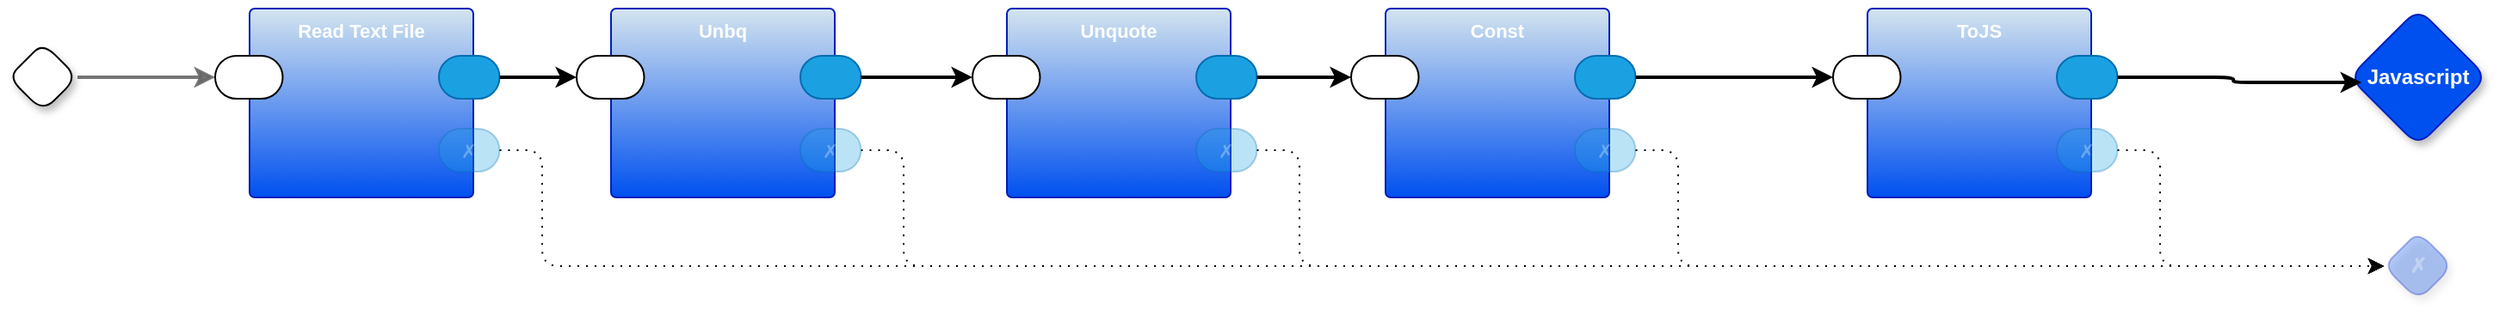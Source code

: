 <mxfile version="27.0.9" pages="5">
  <diagram name="main" id="m0zTKrYATkNEm8Ja8VeW">
    <mxGraphModel dx="1092" dy="599" grid="1" gridSize="10" guides="1" tooltips="1" connect="1" arrows="1" fold="1" page="1" pageScale="1" pageWidth="850" pageHeight="1100" math="0" shadow="0">
      <root>
        <mxCell id="0" />
        <mxCell id="1" parent="0" />
        <mxCell id="GZ_4_-aFKaLcyj-fTqnw-7" style="edgeStyle=orthogonalEdgeStyle;shape=connector;rounded=1;jumpStyle=arc;orthogonalLoop=1;jettySize=auto;html=1;exitX=1;exitY=0.5;exitDx=0;exitDy=0;exitPerimeter=0;entryX=0;entryY=0.5;entryDx=0;entryDy=0;entryPerimeter=0;labelBackgroundColor=default;strokeColor=#666666;strokeWidth=2;fontFamily=Helvetica;fontSize=11;fontColor=default;endArrow=classic;fillColor=#f5f5f5;opacity=90;" parent="1" source="GZ_4_-aFKaLcyj-fTqnw-12" target="aZxXlgppM9aiWmMxKNXG-2" edge="1">
          <mxGeometry relative="1" as="geometry" />
        </mxCell>
        <mxCell id="GZ_4_-aFKaLcyj-fTqnw-12" value="" style="rhombus;whiteSpace=wrap;html=1;rounded=1;fontStyle=1;glass=0;sketch=0;fontSize=12;points=[[0,0.5,0,0,0],[0.5,0,0,0,0],[0.5,1,0,0,0],[1,0.5,0,0,0]];shadow=1;fontFamily=Helvetica;fontColor=default;" parent="1" vertex="1">
          <mxGeometry x="40" y="100" width="40" height="40" as="geometry" />
        </mxCell>
        <mxCell id="GZ_4_-aFKaLcyj-fTqnw-25" value="✗" style="rhombus;whiteSpace=wrap;html=1;rounded=1;fillColor=#0050ef;fontColor=#ffffff;strokeColor=#001DBC;fontStyle=1;glass=0;sketch=0;fontSize=12;points=[[0,0.5,0,0,0],[0.5,0,0,0,0],[0.5,1,0,0,0],[1,0.5,0,0,0]];shadow=1;fontFamily=Helvetica;opacity=30;textOpacity=30;" parent="1" vertex="1">
          <mxGeometry x="1420" y="210" width="40" height="40" as="geometry" />
        </mxCell>
        <mxCell id="aZxXlgppM9aiWmMxKNXG-1" value="Read Text File" style="rounded=1;whiteSpace=wrap;html=1;sketch=0;container=1;recursiveResize=0;verticalAlign=top;arcSize=6;fontStyle=1;autosize=0;points=[];absoluteArcSize=1;shadow=0;strokeColor=#001DBC;fillColor=#D4E4EF;fontColor=#ffffff;fontFamily=Helvetica;fontSize=11;gradientColor=#0050EF;" parent="1" vertex="1">
          <mxGeometry x="180" y="80" width="130" height="110" as="geometry">
            <mxRectangle x="-98" y="-1230" width="99" height="26" as="alternateBounds" />
          </mxGeometry>
        </mxCell>
        <mxCell id="aZxXlgppM9aiWmMxKNXG-2" value="" style="rounded=1;whiteSpace=wrap;html=1;sketch=0;points=[[0,0.5,0,0,0],[1,0.5,0,0,0]];arcSize=50;fontFamily=Helvetica;fontSize=11;fontColor=default;" parent="aZxXlgppM9aiWmMxKNXG-1" vertex="1">
          <mxGeometry x="-20" y="27.5" width="39.25" height="25" as="geometry" />
        </mxCell>
        <mxCell id="aZxXlgppM9aiWmMxKNXG-4" value="✗" style="rounded=1;whiteSpace=wrap;html=1;sketch=0;points=[[0,0.5,0,0,0],[1,0.5,0,0,0]];fillColor=#1ba1e2;fontColor=#ffffff;strokeColor=#006EAF;arcSize=50;fontFamily=Helvetica;fontSize=11;textOpacity=30;opacity=30;" parent="aZxXlgppM9aiWmMxKNXG-1" vertex="1">
          <mxGeometry x="110" y="70" width="35.25" height="25" as="geometry" />
        </mxCell>
        <mxCell id="aZxXlgppM9aiWmMxKNXG-3" value="" style="rounded=1;whiteSpace=wrap;html=1;sketch=0;points=[[0,0.5,0,0,0],[1,0.5,0,0,0]];fillColor=#1ba1e2;fontColor=#ffffff;strokeColor=#006EAF;arcSize=50;fontFamily=Helvetica;fontSize=11;" parent="aZxXlgppM9aiWmMxKNXG-1" vertex="1">
          <mxGeometry x="110" y="27.5" width="35.25" height="25" as="geometry" />
        </mxCell>
        <mxCell id="caMlEeAOtgMtuNYItqB--1" style="edgeStyle=orthogonalEdgeStyle;rounded=1;orthogonalLoop=1;jettySize=auto;html=1;exitX=1;exitY=0.5;exitDx=0;exitDy=0;exitPerimeter=0;entryX=0;entryY=0.5;entryDx=0;entryDy=0;entryPerimeter=0;dashed=1;dashPattern=1 4;" parent="1" source="aZxXlgppM9aiWmMxKNXG-4" target="GZ_4_-aFKaLcyj-fTqnw-25" edge="1">
          <mxGeometry relative="1" as="geometry">
            <Array as="points">
              <mxPoint x="350" y="163" />
              <mxPoint x="350" y="230" />
            </Array>
          </mxGeometry>
        </mxCell>
        <mxCell id="caMlEeAOtgMtuNYItqB--7" style="edgeStyle=orthogonalEdgeStyle;rounded=1;orthogonalLoop=1;jettySize=auto;html=1;entryX=0;entryY=0.5;entryDx=0;entryDy=0;entryPerimeter=0;exitX=1;exitY=0.5;exitDx=0;exitDy=0;exitPerimeter=0;dashed=1;dashPattern=1 4;" parent="1" source="ZBTH2sTNNBvJXLbR3IgM-12" target="GZ_4_-aFKaLcyj-fTqnw-25" edge="1">
          <mxGeometry relative="1" as="geometry">
            <Array as="points">
              <mxPoint x="560" y="163" />
              <mxPoint x="560" y="230" />
            </Array>
            <mxPoint x="630" y="150" as="sourcePoint" />
          </mxGeometry>
        </mxCell>
        <mxCell id="2y3P-0cfO2r3NAotVrSD-1" value="Javascript" style="rhombus;whiteSpace=wrap;html=1;rounded=1;fillColor=#0050ef;fontColor=#ffffff;strokeColor=#001DBC;fontStyle=1;glass=0;sketch=0;fontSize=12;points=[[0,0.5,0,0,0],[0.5,0,0,0,0],[0.5,1,0,0,0],[1,0.5,0,0,0]];shadow=1;fontFamily=Helvetica;" parent="1" vertex="1">
          <mxGeometry x="1400" y="80" width="80" height="80" as="geometry" />
        </mxCell>
        <mxCell id="ZBTH2sTNNBvJXLbR3IgM-10" value="Unbq" style="rounded=1;whiteSpace=wrap;html=1;sketch=0;container=1;recursiveResize=0;verticalAlign=top;arcSize=6;fontStyle=1;autosize=0;points=[];absoluteArcSize=1;shadow=0;strokeColor=#001DBC;fillColor=#D4E4EF;fontColor=#ffffff;fontFamily=Helvetica;fontSize=11;gradientColor=#0050EF;" parent="1" vertex="1">
          <mxGeometry x="390" y="80" width="130" height="110" as="geometry">
            <mxRectangle x="-98" y="-1230" width="99" height="26" as="alternateBounds" />
          </mxGeometry>
        </mxCell>
        <mxCell id="ZBTH2sTNNBvJXLbR3IgM-11" value="" style="rounded=1;whiteSpace=wrap;html=1;sketch=0;points=[[0,0.5,0,0,0],[1,0.5,0,0,0]];arcSize=50;fontFamily=Helvetica;fontSize=11;fontColor=default;" parent="ZBTH2sTNNBvJXLbR3IgM-10" vertex="1">
          <mxGeometry x="-20" y="27.5" width="39.25" height="25" as="geometry" />
        </mxCell>
        <mxCell id="ZBTH2sTNNBvJXLbR3IgM-12" value="✗" style="rounded=1;whiteSpace=wrap;html=1;sketch=0;points=[[0,0.5,0,0,0],[1,0.5,0,0,0]];fillColor=#1ba1e2;fontColor=#ffffff;strokeColor=#006EAF;arcSize=50;fontFamily=Helvetica;fontSize=11;textOpacity=30;opacity=30;" parent="ZBTH2sTNNBvJXLbR3IgM-10" vertex="1">
          <mxGeometry x="110" y="70" width="35.25" height="25" as="geometry" />
        </mxCell>
        <mxCell id="ZBTH2sTNNBvJXLbR3IgM-13" value="" style="rounded=1;whiteSpace=wrap;html=1;sketch=0;points=[[0,0.5,0,0,0],[1,0.5,0,0,0]];fillColor=#1ba1e2;fontColor=#ffffff;strokeColor=#006EAF;arcSize=50;fontFamily=Helvetica;fontSize=11;" parent="ZBTH2sTNNBvJXLbR3IgM-10" vertex="1">
          <mxGeometry x="110" y="27.5" width="35.25" height="25" as="geometry" />
        </mxCell>
        <mxCell id="ZBTH2sTNNBvJXLbR3IgM-14" style="edgeStyle=orthogonalEdgeStyle;shape=connector;curved=0;rounded=1;orthogonalLoop=1;jettySize=auto;html=1;exitX=1;exitY=0.5;exitDx=0;exitDy=0;exitPerimeter=0;strokeColor=default;strokeWidth=2;align=center;verticalAlign=middle;fontFamily=Helvetica;fontSize=11;fontColor=default;labelBackgroundColor=default;endArrow=classic;" parent="1" source="aZxXlgppM9aiWmMxKNXG-3" target="ZBTH2sTNNBvJXLbR3IgM-11" edge="1">
          <mxGeometry relative="1" as="geometry" />
        </mxCell>
        <mxCell id="Zzd0-D1L44ywAKzb4j5W-1" style="edgeStyle=orthogonalEdgeStyle;rounded=1;orthogonalLoop=1;jettySize=auto;html=1;exitX=1;exitY=0.5;exitDx=0;exitDy=0;exitPerimeter=0;strokeWidth=2;curved=0;entryX=0;entryY=0.5;entryDx=0;entryDy=0;entryPerimeter=0;" parent="1" source="ZBTH2sTNNBvJXLbR3IgM-13" target="UEHOUqUdFchFSQZ0xpaS-2" edge="1">
          <mxGeometry relative="1" as="geometry">
            <mxPoint x="560" y="40" as="targetPoint" />
          </mxGeometry>
        </mxCell>
        <mxCell id="UEHOUqUdFchFSQZ0xpaS-1" value="Unquote" style="rounded=1;whiteSpace=wrap;html=1;sketch=0;container=1;recursiveResize=0;verticalAlign=top;arcSize=6;fontStyle=1;autosize=0;points=[];absoluteArcSize=1;shadow=0;strokeColor=#001DBC;fillColor=#D4E4EF;fontColor=#ffffff;fontFamily=Helvetica;fontSize=11;gradientColor=#0050EF;" parent="1" vertex="1">
          <mxGeometry x="620" y="80" width="130" height="110" as="geometry">
            <mxRectangle x="-98" y="-1230" width="99" height="26" as="alternateBounds" />
          </mxGeometry>
        </mxCell>
        <mxCell id="UEHOUqUdFchFSQZ0xpaS-2" value="" style="rounded=1;whiteSpace=wrap;html=1;sketch=0;points=[[0,0.5,0,0,0],[1,0.5,0,0,0]];arcSize=50;fontFamily=Helvetica;fontSize=11;fontColor=default;" parent="UEHOUqUdFchFSQZ0xpaS-1" vertex="1">
          <mxGeometry x="-20" y="27.5" width="39.25" height="25" as="geometry" />
        </mxCell>
        <mxCell id="UEHOUqUdFchFSQZ0xpaS-3" value="✗" style="rounded=1;whiteSpace=wrap;html=1;sketch=0;points=[[0,0.5,0,0,0],[1,0.5,0,0,0]];fillColor=#1ba1e2;fontColor=#ffffff;strokeColor=#006EAF;arcSize=50;fontFamily=Helvetica;fontSize=11;textOpacity=30;opacity=30;" parent="UEHOUqUdFchFSQZ0xpaS-1" vertex="1">
          <mxGeometry x="110" y="70" width="35.25" height="25" as="geometry" />
        </mxCell>
        <mxCell id="UEHOUqUdFchFSQZ0xpaS-4" value="" style="rounded=1;whiteSpace=wrap;html=1;sketch=0;points=[[0,0.5,0,0,0],[1,0.5,0,0,0]];fillColor=#1ba1e2;fontColor=#ffffff;strokeColor=#006EAF;arcSize=50;fontFamily=Helvetica;fontSize=11;" parent="UEHOUqUdFchFSQZ0xpaS-1" vertex="1">
          <mxGeometry x="110" y="27.5" width="35.25" height="25" as="geometry" />
        </mxCell>
        <mxCell id="UEHOUqUdFchFSQZ0xpaS-5" style="edgeStyle=orthogonalEdgeStyle;rounded=1;orthogonalLoop=1;jettySize=auto;html=1;exitX=1;exitY=0.5;exitDx=0;exitDy=0;exitPerimeter=0;entryX=0;entryY=0.5;entryDx=0;entryDy=0;entryPerimeter=0;curved=0;dashed=1;dashPattern=1 4;" parent="1" source="UEHOUqUdFchFSQZ0xpaS-3" target="GZ_4_-aFKaLcyj-fTqnw-25" edge="1">
          <mxGeometry relative="1" as="geometry">
            <Array as="points">
              <mxPoint x="790" y="163" />
              <mxPoint x="790" y="230" />
            </Array>
          </mxGeometry>
        </mxCell>
        <mxCell id="UEHOUqUdFchFSQZ0xpaS-6" style="edgeStyle=orthogonalEdgeStyle;rounded=1;orthogonalLoop=1;jettySize=auto;html=1;exitX=1;exitY=0.5;exitDx=0;exitDy=0;exitPerimeter=0;strokeWidth=2;curved=0;entryX=0;entryY=0.5;entryDx=0;entryDy=0;entryPerimeter=0;" parent="1" source="UEHOUqUdFchFSQZ0xpaS-4" target="KCA1H9Op66_NQzs1p8iY-2" edge="1">
          <mxGeometry relative="1" as="geometry">
            <mxPoint x="810" y="40" as="targetPoint" />
          </mxGeometry>
        </mxCell>
        <mxCell id="KCA1H9Op66_NQzs1p8iY-1" value="Const" style="rounded=1;whiteSpace=wrap;html=1;sketch=0;container=1;recursiveResize=0;verticalAlign=top;arcSize=6;fontStyle=1;autosize=0;points=[];absoluteArcSize=1;shadow=0;strokeColor=#001DBC;fillColor=#D4E4EF;fontColor=#ffffff;fontFamily=Helvetica;fontSize=11;gradientColor=#0050EF;" parent="1" vertex="1">
          <mxGeometry x="840" y="80" width="130" height="110" as="geometry">
            <mxRectangle x="-98" y="-1230" width="99" height="26" as="alternateBounds" />
          </mxGeometry>
        </mxCell>
        <mxCell id="KCA1H9Op66_NQzs1p8iY-2" value="" style="rounded=1;whiteSpace=wrap;html=1;sketch=0;points=[[0,0.5,0,0,0],[1,0.5,0,0,0]];arcSize=50;fontFamily=Helvetica;fontSize=11;fontColor=default;" parent="KCA1H9Op66_NQzs1p8iY-1" vertex="1">
          <mxGeometry x="-20" y="27.5" width="39.25" height="25" as="geometry" />
        </mxCell>
        <mxCell id="KCA1H9Op66_NQzs1p8iY-3" value="✗" style="rounded=1;whiteSpace=wrap;html=1;sketch=0;points=[[0,0.5,0,0,0],[1,0.5,0,0,0]];fillColor=#1ba1e2;fontColor=#ffffff;strokeColor=#006EAF;arcSize=50;fontFamily=Helvetica;fontSize=11;textOpacity=30;opacity=30;" parent="KCA1H9Op66_NQzs1p8iY-1" vertex="1">
          <mxGeometry x="110" y="70" width="35.25" height="25" as="geometry" />
        </mxCell>
        <mxCell id="KCA1H9Op66_NQzs1p8iY-4" value="" style="rounded=1;whiteSpace=wrap;html=1;sketch=0;points=[[0,0.5,0,0,0],[1,0.5,0,0,0]];fillColor=#1ba1e2;fontColor=#ffffff;strokeColor=#006EAF;arcSize=50;fontFamily=Helvetica;fontSize=11;" parent="KCA1H9Op66_NQzs1p8iY-1" vertex="1">
          <mxGeometry x="110" y="27.5" width="35.25" height="25" as="geometry" />
        </mxCell>
        <mxCell id="KCA1H9Op66_NQzs1p8iY-6" style="edgeStyle=orthogonalEdgeStyle;rounded=1;orthogonalLoop=1;jettySize=auto;html=1;exitX=1;exitY=0.5;exitDx=0;exitDy=0;exitPerimeter=0;entryX=0;entryY=0.5;entryDx=0;entryDy=0;entryPerimeter=0;curved=0;dashed=1;dashPattern=1 4;" parent="1" source="KCA1H9Op66_NQzs1p8iY-3" target="GZ_4_-aFKaLcyj-fTqnw-25" edge="1">
          <mxGeometry relative="1" as="geometry">
            <Array as="points">
              <mxPoint x="1010" y="163" />
              <mxPoint x="1010" y="230" />
            </Array>
          </mxGeometry>
        </mxCell>
        <mxCell id="UUgj6o0uBVLwdBNShiGn-1" value="ToJS" style="rounded=1;whiteSpace=wrap;html=1;sketch=0;container=1;recursiveResize=0;verticalAlign=top;arcSize=6;fontStyle=1;autosize=0;points=[];absoluteArcSize=1;shadow=0;strokeColor=#001DBC;fillColor=#D4E4EF;fontColor=#ffffff;fontFamily=Helvetica;fontSize=11;gradientColor=#0050EF;" vertex="1" parent="1">
          <mxGeometry x="1120" y="80" width="130" height="110" as="geometry">
            <mxRectangle x="-98" y="-1230" width="99" height="26" as="alternateBounds" />
          </mxGeometry>
        </mxCell>
        <mxCell id="UUgj6o0uBVLwdBNShiGn-2" value="" style="rounded=1;whiteSpace=wrap;html=1;sketch=0;points=[[0,0.5,0,0,0],[1,0.5,0,0,0]];arcSize=50;fontFamily=Helvetica;fontSize=11;fontColor=default;" vertex="1" parent="UUgj6o0uBVLwdBNShiGn-1">
          <mxGeometry x="-20" y="27.5" width="39.25" height="25" as="geometry" />
        </mxCell>
        <mxCell id="UUgj6o0uBVLwdBNShiGn-3" value="✗" style="rounded=1;whiteSpace=wrap;html=1;sketch=0;points=[[0,0.5,0,0,0],[1,0.5,0,0,0]];fillColor=#1ba1e2;fontColor=#ffffff;strokeColor=#006EAF;arcSize=50;fontFamily=Helvetica;fontSize=11;textOpacity=30;opacity=30;" vertex="1" parent="UUgj6o0uBVLwdBNShiGn-1">
          <mxGeometry x="110" y="70" width="35.25" height="25" as="geometry" />
        </mxCell>
        <mxCell id="UUgj6o0uBVLwdBNShiGn-4" value="" style="rounded=1;whiteSpace=wrap;html=1;sketch=0;points=[[0,0.5,0,0,0],[1,0.5,0,0,0]];fillColor=#1ba1e2;fontColor=#ffffff;strokeColor=#006EAF;arcSize=50;fontFamily=Helvetica;fontSize=11;" vertex="1" parent="UUgj6o0uBVLwdBNShiGn-1">
          <mxGeometry x="110" y="27.5" width="35.25" height="25" as="geometry" />
        </mxCell>
        <mxCell id="UUgj6o0uBVLwdBNShiGn-5" style="edgeStyle=orthogonalEdgeStyle;rounded=1;orthogonalLoop=1;jettySize=auto;html=1;exitX=1;exitY=0.5;exitDx=0;exitDy=0;exitPerimeter=0;entryX=0;entryY=0.5;entryDx=0;entryDy=0;entryPerimeter=0;strokeWidth=2;curved=0;" edge="1" parent="1" source="KCA1H9Op66_NQzs1p8iY-4" target="UUgj6o0uBVLwdBNShiGn-2">
          <mxGeometry relative="1" as="geometry" />
        </mxCell>
        <mxCell id="UUgj6o0uBVLwdBNShiGn-6" style="edgeStyle=orthogonalEdgeStyle;shape=connector;curved=0;rounded=1;orthogonalLoop=1;jettySize=auto;html=1;exitX=1;exitY=0.5;exitDx=0;exitDy=0;exitPerimeter=0;entryX=0.088;entryY=0.538;entryDx=0;entryDy=0;entryPerimeter=0;strokeColor=default;strokeWidth=2;align=center;verticalAlign=middle;fontFamily=Helvetica;fontSize=11;fontColor=default;labelBackgroundColor=default;endArrow=classic;" edge="1" parent="1" source="UUgj6o0uBVLwdBNShiGn-4" target="2y3P-0cfO2r3NAotVrSD-1">
          <mxGeometry relative="1" as="geometry" />
        </mxCell>
        <mxCell id="UUgj6o0uBVLwdBNShiGn-7" style="edgeStyle=orthogonalEdgeStyle;shape=connector;curved=0;rounded=1;orthogonalLoop=1;jettySize=auto;html=1;exitX=1;exitY=0.5;exitDx=0;exitDy=0;exitPerimeter=0;entryX=0;entryY=0.5;entryDx=0;entryDy=0;entryPerimeter=0;strokeColor=default;strokeWidth=1;align=center;verticalAlign=middle;fontFamily=Helvetica;fontSize=11;fontColor=default;labelBackgroundColor=default;endArrow=classic;dashed=1;dashPattern=1 4;" edge="1" parent="1" source="UUgj6o0uBVLwdBNShiGn-3" target="GZ_4_-aFKaLcyj-fTqnw-25">
          <mxGeometry relative="1" as="geometry">
            <Array as="points">
              <mxPoint x="1290" y="163" />
              <mxPoint x="1290" y="230" />
            </Array>
          </mxGeometry>
        </mxCell>
      </root>
    </mxGraphModel>
  </diagram>
  <diagram name="Unbq" id="uNZ4KSublE2SG_j6Pc69">
    <mxGraphModel dx="1103" dy="732" grid="1" gridSize="10" guides="1" tooltips="1" connect="1" arrows="1" fold="1" page="1" pageScale="1" pageWidth="850" pageHeight="1100" math="0" shadow="0">
      <root>
        <mxCell id="t6WgLfELoCU1mXY9YYB7-0" />
        <mxCell id="t6WgLfELoCU1mXY9YYB7-1" parent="t6WgLfELoCU1mXY9YYB7-0" />
        <mxCell id="t6WgLfELoCU1mXY9YYB7-2" style="edgeStyle=orthogonalEdgeStyle;shape=connector;rounded=1;jumpStyle=arc;orthogonalLoop=1;jettySize=auto;html=1;exitX=1;exitY=0.5;exitDx=0;exitDy=0;exitPerimeter=0;entryX=0;entryY=0.5;entryDx=0;entryDy=0;entryPerimeter=0;labelBackgroundColor=default;strokeColor=#666666;strokeWidth=2;fontFamily=Helvetica;fontSize=11;fontColor=default;endArrow=classic;fillColor=#f5f5f5;opacity=90;" parent="t6WgLfELoCU1mXY9YYB7-1" source="t6WgLfELoCU1mXY9YYB7-3" target="t6WgLfELoCU1mXY9YYB7-9" edge="1">
          <mxGeometry relative="1" as="geometry">
            <mxPoint x="183.25" y="200" as="targetPoint" />
          </mxGeometry>
        </mxCell>
        <mxCell id="t6WgLfELoCU1mXY9YYB7-3" value="" style="rhombus;whiteSpace=wrap;html=1;rounded=1;fontStyle=1;glass=0;sketch=0;fontSize=12;points=[[0,0.5,0,0,0],[0.5,0,0,0,0],[0.5,1,0,0,0],[1,0.5,0,0,0]];shadow=1;fontFamily=Helvetica;fontColor=default;" parent="t6WgLfELoCU1mXY9YYB7-1" vertex="1">
          <mxGeometry x="60" y="117.5" width="40" height="40" as="geometry" />
        </mxCell>
        <mxCell id="t6WgLfELoCU1mXY9YYB7-4" value="" style="rhombus;whiteSpace=wrap;html=1;rounded=1;fillColor=#0050ef;fontColor=#ffffff;strokeColor=#001DBC;fontStyle=1;glass=0;sketch=0;fontSize=12;points=[[0,0.5,0,0,0],[0.5,0,0,0,0],[0.5,1,0,0,0],[1,0.5,0,0,0]];shadow=1;fontFamily=Helvetica;" parent="t6WgLfELoCU1mXY9YYB7-1" vertex="1">
          <mxGeometry x="600" y="82.5" width="40" height="40" as="geometry" />
        </mxCell>
        <mxCell id="t6WgLfELoCU1mXY9YYB7-5" style="edgeStyle=orthogonalEdgeStyle;shape=connector;rounded=1;jumpStyle=arc;orthogonalLoop=1;jettySize=auto;html=1;exitX=1;exitY=0.5;exitDx=0;exitDy=0;exitPerimeter=0;entryX=0;entryY=0.5;entryDx=0;entryDy=0;entryPerimeter=0;labelBackgroundColor=default;strokeColor=#666666;strokeWidth=2;fontFamily=Helvetica;fontSize=11;fontColor=default;endArrow=classic;fillColor=#f5f5f5;opacity=90;" parent="t6WgLfELoCU1mXY9YYB7-1" source="t6WgLfELoCU1mXY9YYB7-10" target="t6WgLfELoCU1mXY9YYB7-4" edge="1">
          <mxGeometry relative="1" as="geometry" />
        </mxCell>
        <mxCell id="t6WgLfELoCU1mXY9YYB7-6" value="✗" style="rhombus;whiteSpace=wrap;html=1;rounded=1;fillColor=#0050ef;fontColor=#ffffff;strokeColor=#001DBC;fontStyle=1;glass=0;sketch=0;fontSize=12;points=[[0,0.5,0,0,0],[0.5,0,0,0,0],[0.5,1,0,0,0],[1,0.5,0,0,0]];shadow=1;fontFamily=Helvetica;" parent="t6WgLfELoCU1mXY9YYB7-1" vertex="1">
          <mxGeometry x="600" y="160" width="40" height="40" as="geometry" />
        </mxCell>
        <mxCell id="t6WgLfELoCU1mXY9YYB7-7" style="edgeStyle=orthogonalEdgeStyle;shape=connector;rounded=1;jumpStyle=arc;orthogonalLoop=1;jettySize=auto;html=1;exitX=1;exitY=0.5;exitDx=0;exitDy=0;exitPerimeter=0;entryX=0;entryY=0.5;entryDx=0;entryDy=0;entryPerimeter=0;labelBackgroundColor=default;strokeColor=#666666;strokeWidth=1;fontFamily=Helvetica;fontSize=11;fontColor=default;endArrow=classic;fillColor=#f5f5f5;opacity=90;dashed=1;" parent="t6WgLfELoCU1mXY9YYB7-1" source="t6WgLfELoCU1mXY9YYB7-11" target="t6WgLfELoCU1mXY9YYB7-6" edge="1">
          <mxGeometry relative="1" as="geometry" />
        </mxCell>
        <mxCell id="t6WgLfELoCU1mXY9YYB7-8" value=":$ pbp/t2t.bash . ./pbp unbq.ohm unbq.rwr empty.js -" style="rounded=1;whiteSpace=wrap;html=1;sketch=0;container=1;recursiveResize=0;verticalAlign=top;arcSize=6;fontStyle=1;autosize=0;points=[];absoluteArcSize=1;shadow=1;strokeColor=#001DBC;fillColor=#D4E4EF;fontColor=#ffffff;fontFamily=Helvetica;fontSize=11;gradientColor=#0050EF;" parent="t6WgLfELoCU1mXY9YYB7-1" vertex="1">
          <mxGeometry x="160" y="40" width="320" height="130" as="geometry">
            <mxRectangle x="-98" y="-1230" width="99" height="26" as="alternateBounds" />
          </mxGeometry>
        </mxCell>
        <mxCell id="t6WgLfELoCU1mXY9YYB7-9" value="" style="rounded=1;whiteSpace=wrap;html=1;sketch=0;points=[[0,0.5,0,0,0],[1,0.5,0,0,0]];arcSize=50;fontFamily=Helvetica;fontSize=11;fontColor=default;" parent="t6WgLfELoCU1mXY9YYB7-8" vertex="1">
          <mxGeometry x="-10" y="85" width="36" height="25" as="geometry" />
        </mxCell>
        <mxCell id="t6WgLfELoCU1mXY9YYB7-10" value="" style="rounded=1;whiteSpace=wrap;html=1;sketch=0;points=[[0,0.5,0,0,0],[1,0.5,0,0,0]];fillColor=#1ba1e2;fontColor=#ffffff;strokeColor=#006EAF;arcSize=50;fontFamily=Helvetica;fontSize=11;" parent="t6WgLfELoCU1mXY9YYB7-8" vertex="1">
          <mxGeometry x="300" y="50" width="40" height="25" as="geometry" />
        </mxCell>
        <mxCell id="t6WgLfELoCU1mXY9YYB7-11" value="✗" style="rounded=1;whiteSpace=wrap;html=1;sketch=0;points=[[0,0.5,0,0,0],[1,0.5,0,0,0]];fillColor=#1ba1e2;fontColor=#ffffff;strokeColor=#006EAF;arcSize=50;fontFamily=Helvetica;fontSize=11;opacity=30;textOpacity=30;" parent="t6WgLfELoCU1mXY9YYB7-8" vertex="1">
          <mxGeometry x="300" y="85" width="40" height="30" as="geometry" />
        </mxCell>
      </root>
    </mxGraphModel>
  </diagram>
  <diagram name="Unquote" id="I7HwUE8vWcEX_2TErJbq">
    <mxGraphModel dx="1103" dy="732" grid="1" gridSize="10" guides="1" tooltips="1" connect="1" arrows="1" fold="1" page="1" pageScale="1" pageWidth="850" pageHeight="1100" math="0" shadow="0">
      <root>
        <mxCell id="Ds8t_S3S0NYW-FTWil-f-0" />
        <mxCell id="Ds8t_S3S0NYW-FTWil-f-1" parent="Ds8t_S3S0NYW-FTWil-f-0" />
        <mxCell id="Ds8t_S3S0NYW-FTWil-f-2" style="edgeStyle=orthogonalEdgeStyle;shape=connector;rounded=1;jumpStyle=arc;orthogonalLoop=1;jettySize=auto;html=1;exitX=1;exitY=0.5;exitDx=0;exitDy=0;exitPerimeter=0;entryX=0;entryY=0.5;entryDx=0;entryDy=0;entryPerimeter=0;labelBackgroundColor=default;strokeColor=#666666;strokeWidth=2;fontFamily=Helvetica;fontSize=11;fontColor=default;endArrow=classic;fillColor=#f5f5f5;opacity=90;" edge="1" parent="Ds8t_S3S0NYW-FTWil-f-1" source="Ds8t_S3S0NYW-FTWil-f-3" target="Ds8t_S3S0NYW-FTWil-f-9">
          <mxGeometry relative="1" as="geometry">
            <mxPoint x="183.25" y="200" as="targetPoint" />
          </mxGeometry>
        </mxCell>
        <mxCell id="Ds8t_S3S0NYW-FTWil-f-3" value="" style="rhombus;whiteSpace=wrap;html=1;rounded=1;fontStyle=1;glass=0;sketch=0;fontSize=12;points=[[0,0.5,0,0,0],[0.5,0,0,0,0],[0.5,1,0,0,0],[1,0.5,0,0,0]];shadow=1;fontFamily=Helvetica;fontColor=default;" vertex="1" parent="Ds8t_S3S0NYW-FTWil-f-1">
          <mxGeometry x="60" y="117.5" width="40" height="40" as="geometry" />
        </mxCell>
        <mxCell id="Ds8t_S3S0NYW-FTWil-f-4" value="" style="rhombus;whiteSpace=wrap;html=1;rounded=1;fillColor=#0050ef;fontColor=#ffffff;strokeColor=#001DBC;fontStyle=1;glass=0;sketch=0;fontSize=12;points=[[0,0.5,0,0,0],[0.5,0,0,0,0],[0.5,1,0,0,0],[1,0.5,0,0,0]];shadow=1;fontFamily=Helvetica;" vertex="1" parent="Ds8t_S3S0NYW-FTWil-f-1">
          <mxGeometry x="600" y="82.5" width="40" height="40" as="geometry" />
        </mxCell>
        <mxCell id="Ds8t_S3S0NYW-FTWil-f-5" style="edgeStyle=orthogonalEdgeStyle;shape=connector;rounded=1;jumpStyle=arc;orthogonalLoop=1;jettySize=auto;html=1;exitX=1;exitY=0.5;exitDx=0;exitDy=0;exitPerimeter=0;entryX=0;entryY=0.5;entryDx=0;entryDy=0;entryPerimeter=0;labelBackgroundColor=default;strokeColor=#666666;strokeWidth=2;fontFamily=Helvetica;fontSize=11;fontColor=default;endArrow=classic;fillColor=#f5f5f5;opacity=90;" edge="1" parent="Ds8t_S3S0NYW-FTWil-f-1" source="Ds8t_S3S0NYW-FTWil-f-10" target="Ds8t_S3S0NYW-FTWil-f-4">
          <mxGeometry relative="1" as="geometry" />
        </mxCell>
        <mxCell id="Ds8t_S3S0NYW-FTWil-f-6" value="✗" style="rhombus;whiteSpace=wrap;html=1;rounded=1;fillColor=#0050ef;fontColor=#ffffff;strokeColor=#001DBC;fontStyle=1;glass=0;sketch=0;fontSize=12;points=[[0,0.5,0,0,0],[0.5,0,0,0,0],[0.5,1,0,0,0],[1,0.5,0,0,0]];shadow=1;fontFamily=Helvetica;" vertex="1" parent="Ds8t_S3S0NYW-FTWil-f-1">
          <mxGeometry x="600" y="160" width="40" height="40" as="geometry" />
        </mxCell>
        <mxCell id="Ds8t_S3S0NYW-FTWil-f-7" style="edgeStyle=orthogonalEdgeStyle;shape=connector;rounded=1;jumpStyle=arc;orthogonalLoop=1;jettySize=auto;html=1;exitX=1;exitY=0.5;exitDx=0;exitDy=0;exitPerimeter=0;entryX=0;entryY=0.5;entryDx=0;entryDy=0;entryPerimeter=0;labelBackgroundColor=default;strokeColor=#666666;strokeWidth=1;fontFamily=Helvetica;fontSize=11;fontColor=default;endArrow=classic;fillColor=#f5f5f5;opacity=90;dashed=1;" edge="1" parent="Ds8t_S3S0NYW-FTWil-f-1" source="Ds8t_S3S0NYW-FTWil-f-11" target="Ds8t_S3S0NYW-FTWil-f-6">
          <mxGeometry relative="1" as="geometry" />
        </mxCell>
        <mxCell id="Ds8t_S3S0NYW-FTWil-f-8" value=":$ pbp/t2t.bash . ./pbp unq.ohm unq.rwr empty.js -" style="rounded=1;whiteSpace=wrap;html=1;sketch=0;container=1;recursiveResize=0;verticalAlign=top;arcSize=6;fontStyle=1;autosize=0;points=[];absoluteArcSize=1;shadow=1;strokeColor=#001DBC;fillColor=#D4E4EF;fontColor=#ffffff;fontFamily=Helvetica;fontSize=11;gradientColor=#0050EF;" vertex="1" parent="Ds8t_S3S0NYW-FTWil-f-1">
          <mxGeometry x="160" y="40" width="320" height="130" as="geometry">
            <mxRectangle x="-98" y="-1230" width="99" height="26" as="alternateBounds" />
          </mxGeometry>
        </mxCell>
        <mxCell id="Ds8t_S3S0NYW-FTWil-f-9" value="" style="rounded=1;whiteSpace=wrap;html=1;sketch=0;points=[[0,0.5,0,0,0],[1,0.5,0,0,0]];arcSize=50;fontFamily=Helvetica;fontSize=11;fontColor=default;" vertex="1" parent="Ds8t_S3S0NYW-FTWil-f-8">
          <mxGeometry x="-10" y="85" width="36" height="25" as="geometry" />
        </mxCell>
        <mxCell id="Ds8t_S3S0NYW-FTWil-f-10" value="" style="rounded=1;whiteSpace=wrap;html=1;sketch=0;points=[[0,0.5,0,0,0],[1,0.5,0,0,0]];fillColor=#1ba1e2;fontColor=#ffffff;strokeColor=#006EAF;arcSize=50;fontFamily=Helvetica;fontSize=11;" vertex="1" parent="Ds8t_S3S0NYW-FTWil-f-8">
          <mxGeometry x="300" y="50" width="40" height="25" as="geometry" />
        </mxCell>
        <mxCell id="Ds8t_S3S0NYW-FTWil-f-11" value="✗" style="rounded=1;whiteSpace=wrap;html=1;sketch=0;points=[[0,0.5,0,0,0],[1,0.5,0,0,0]];fillColor=#1ba1e2;fontColor=#ffffff;strokeColor=#006EAF;arcSize=50;fontFamily=Helvetica;fontSize=11;opacity=30;textOpacity=30;" vertex="1" parent="Ds8t_S3S0NYW-FTWil-f-8">
          <mxGeometry x="300" y="85" width="40" height="30" as="geometry" />
        </mxCell>
      </root>
    </mxGraphModel>
  </diagram>
  <diagram name="Const" id="70BtG33cx4ALePgtTzzf">
    <mxGraphModel dx="1103" dy="732" grid="1" gridSize="10" guides="1" tooltips="1" connect="1" arrows="1" fold="1" page="1" pageScale="1" pageWidth="850" pageHeight="1100" math="0" shadow="0">
      <root>
        <mxCell id="4uVleDh4KZwBQJf-ptiH-0" />
        <mxCell id="4uVleDh4KZwBQJf-ptiH-1" parent="4uVleDh4KZwBQJf-ptiH-0" />
        <mxCell id="4uVleDh4KZwBQJf-ptiH-2" style="edgeStyle=orthogonalEdgeStyle;shape=connector;rounded=1;jumpStyle=arc;orthogonalLoop=1;jettySize=auto;html=1;exitX=1;exitY=0.5;exitDx=0;exitDy=0;exitPerimeter=0;entryX=0;entryY=0.5;entryDx=0;entryDy=0;entryPerimeter=0;labelBackgroundColor=default;strokeColor=#666666;strokeWidth=2;fontFamily=Helvetica;fontSize=11;fontColor=default;endArrow=classic;fillColor=#f5f5f5;opacity=90;" edge="1" parent="4uVleDh4KZwBQJf-ptiH-1" source="4uVleDh4KZwBQJf-ptiH-3" target="4uVleDh4KZwBQJf-ptiH-9">
          <mxGeometry relative="1" as="geometry">
            <mxPoint x="183.25" y="200" as="targetPoint" />
          </mxGeometry>
        </mxCell>
        <mxCell id="4uVleDh4KZwBQJf-ptiH-3" value="" style="rhombus;whiteSpace=wrap;html=1;rounded=1;fontStyle=1;glass=0;sketch=0;fontSize=12;points=[[0,0.5,0,0,0],[0.5,0,0,0,0],[0.5,1,0,0,0],[1,0.5,0,0,0]];shadow=1;fontFamily=Helvetica;fontColor=default;" vertex="1" parent="4uVleDh4KZwBQJf-ptiH-1">
          <mxGeometry x="60" y="117.5" width="40" height="40" as="geometry" />
        </mxCell>
        <mxCell id="4uVleDh4KZwBQJf-ptiH-4" value="" style="rhombus;whiteSpace=wrap;html=1;rounded=1;fillColor=#0050ef;fontColor=#ffffff;strokeColor=#001DBC;fontStyle=1;glass=0;sketch=0;fontSize=12;points=[[0,0.5,0,0,0],[0.5,0,0,0,0],[0.5,1,0,0,0],[1,0.5,0,0,0]];shadow=1;fontFamily=Helvetica;" vertex="1" parent="4uVleDh4KZwBQJf-ptiH-1">
          <mxGeometry x="600" y="82.5" width="40" height="40" as="geometry" />
        </mxCell>
        <mxCell id="4uVleDh4KZwBQJf-ptiH-5" style="edgeStyle=orthogonalEdgeStyle;shape=connector;rounded=1;jumpStyle=arc;orthogonalLoop=1;jettySize=auto;html=1;exitX=1;exitY=0.5;exitDx=0;exitDy=0;exitPerimeter=0;entryX=0;entryY=0.5;entryDx=0;entryDy=0;entryPerimeter=0;labelBackgroundColor=default;strokeColor=#666666;strokeWidth=2;fontFamily=Helvetica;fontSize=11;fontColor=default;endArrow=classic;fillColor=#f5f5f5;opacity=90;" edge="1" parent="4uVleDh4KZwBQJf-ptiH-1" source="4uVleDh4KZwBQJf-ptiH-10" target="4uVleDh4KZwBQJf-ptiH-4">
          <mxGeometry relative="1" as="geometry" />
        </mxCell>
        <mxCell id="4uVleDh4KZwBQJf-ptiH-6" value="✗" style="rhombus;whiteSpace=wrap;html=1;rounded=1;fillColor=#0050ef;fontColor=#ffffff;strokeColor=#001DBC;fontStyle=1;glass=0;sketch=0;fontSize=12;points=[[0,0.5,0,0,0],[0.5,0,0,0,0],[0.5,1,0,0,0],[1,0.5,0,0,0]];shadow=1;fontFamily=Helvetica;" vertex="1" parent="4uVleDh4KZwBQJf-ptiH-1">
          <mxGeometry x="600" y="160" width="40" height="40" as="geometry" />
        </mxCell>
        <mxCell id="4uVleDh4KZwBQJf-ptiH-7" style="edgeStyle=orthogonalEdgeStyle;shape=connector;rounded=1;jumpStyle=arc;orthogonalLoop=1;jettySize=auto;html=1;exitX=1;exitY=0.5;exitDx=0;exitDy=0;exitPerimeter=0;entryX=0;entryY=0.5;entryDx=0;entryDy=0;entryPerimeter=0;labelBackgroundColor=default;strokeColor=#666666;strokeWidth=1;fontFamily=Helvetica;fontSize=11;fontColor=default;endArrow=classic;fillColor=#f5f5f5;opacity=90;dashed=1;" edge="1" parent="4uVleDh4KZwBQJf-ptiH-1" source="4uVleDh4KZwBQJf-ptiH-11" target="4uVleDh4KZwBQJf-ptiH-6">
          <mxGeometry relative="1" as="geometry" />
        </mxCell>
        <mxCell id="4uVleDh4KZwBQJf-ptiH-8" value=":$ pbp/t2t.bash . ./pbp const.ohm const.rwr empty.js -" style="rounded=1;whiteSpace=wrap;html=1;sketch=0;container=1;recursiveResize=0;verticalAlign=top;arcSize=6;fontStyle=1;autosize=0;points=[];absoluteArcSize=1;shadow=1;strokeColor=#001DBC;fillColor=#D4E4EF;fontColor=#ffffff;fontFamily=Helvetica;fontSize=11;gradientColor=#0050EF;" vertex="1" parent="4uVleDh4KZwBQJf-ptiH-1">
          <mxGeometry x="160" y="40" width="320" height="130" as="geometry">
            <mxRectangle x="-98" y="-1230" width="99" height="26" as="alternateBounds" />
          </mxGeometry>
        </mxCell>
        <mxCell id="4uVleDh4KZwBQJf-ptiH-9" value="" style="rounded=1;whiteSpace=wrap;html=1;sketch=0;points=[[0,0.5,0,0,0],[1,0.5,0,0,0]];arcSize=50;fontFamily=Helvetica;fontSize=11;fontColor=default;" vertex="1" parent="4uVleDh4KZwBQJf-ptiH-8">
          <mxGeometry x="-10" y="85" width="36" height="25" as="geometry" />
        </mxCell>
        <mxCell id="4uVleDh4KZwBQJf-ptiH-10" value="" style="rounded=1;whiteSpace=wrap;html=1;sketch=0;points=[[0,0.5,0,0,0],[1,0.5,0,0,0]];fillColor=#1ba1e2;fontColor=#ffffff;strokeColor=#006EAF;arcSize=50;fontFamily=Helvetica;fontSize=11;" vertex="1" parent="4uVleDh4KZwBQJf-ptiH-8">
          <mxGeometry x="300" y="50" width="40" height="25" as="geometry" />
        </mxCell>
        <mxCell id="4uVleDh4KZwBQJf-ptiH-11" value="✗" style="rounded=1;whiteSpace=wrap;html=1;sketch=0;points=[[0,0.5,0,0,0],[1,0.5,0,0,0]];fillColor=#1ba1e2;fontColor=#ffffff;strokeColor=#006EAF;arcSize=50;fontFamily=Helvetica;fontSize=11;opacity=30;textOpacity=30;" vertex="1" parent="4uVleDh4KZwBQJf-ptiH-8">
          <mxGeometry x="300" y="85" width="40" height="30" as="geometry" />
        </mxCell>
      </root>
    </mxGraphModel>
  </diagram>
  <diagram name="ToJS" id="1usWoSUTAXmZE6S3qY-h">
    <mxGraphModel dx="1092" dy="599" grid="1" gridSize="10" guides="1" tooltips="1" connect="1" arrows="1" fold="1" page="1" pageScale="1" pageWidth="850" pageHeight="1100" math="0" shadow="0">
      <root>
        <mxCell id="qqjwfpG1VulBjI-x5fTY-0" />
        <mxCell id="qqjwfpG1VulBjI-x5fTY-1" parent="qqjwfpG1VulBjI-x5fTY-0" />
        <mxCell id="qqjwfpG1VulBjI-x5fTY-2" style="edgeStyle=orthogonalEdgeStyle;shape=connector;rounded=1;jumpStyle=arc;orthogonalLoop=1;jettySize=auto;html=1;exitX=1;exitY=0.5;exitDx=0;exitDy=0;exitPerimeter=0;entryX=0;entryY=0.5;entryDx=0;entryDy=0;entryPerimeter=0;labelBackgroundColor=default;strokeColor=#666666;strokeWidth=2;fontFamily=Helvetica;fontSize=11;fontColor=default;endArrow=classic;fillColor=#f5f5f5;opacity=90;" edge="1" parent="qqjwfpG1VulBjI-x5fTY-1" source="qqjwfpG1VulBjI-x5fTY-3" target="qqjwfpG1VulBjI-x5fTY-9">
          <mxGeometry relative="1" as="geometry">
            <mxPoint x="183.25" y="200" as="targetPoint" />
          </mxGeometry>
        </mxCell>
        <mxCell id="qqjwfpG1VulBjI-x5fTY-3" value="" style="rhombus;whiteSpace=wrap;html=1;rounded=1;fontStyle=1;glass=0;sketch=0;fontSize=12;points=[[0,0.5,0,0,0],[0.5,0,0,0,0],[0.5,1,0,0,0],[1,0.5,0,0,0]];shadow=1;fontFamily=Helvetica;fontColor=default;" vertex="1" parent="qqjwfpG1VulBjI-x5fTY-1">
          <mxGeometry x="60" y="117.5" width="40" height="40" as="geometry" />
        </mxCell>
        <mxCell id="qqjwfpG1VulBjI-x5fTY-4" value="" style="rhombus;whiteSpace=wrap;html=1;rounded=1;fillColor=#0050ef;fontColor=#ffffff;strokeColor=#001DBC;fontStyle=1;glass=0;sketch=0;fontSize=12;points=[[0,0.5,0,0,0],[0.5,0,0,0,0],[0.5,1,0,0,0],[1,0.5,0,0,0]];shadow=1;fontFamily=Helvetica;" vertex="1" parent="qqjwfpG1VulBjI-x5fTY-1">
          <mxGeometry x="800" y="70" width="40" height="40" as="geometry" />
        </mxCell>
        <mxCell id="qqjwfpG1VulBjI-x5fTY-5" style="edgeStyle=orthogonalEdgeStyle;shape=connector;rounded=1;jumpStyle=arc;orthogonalLoop=1;jettySize=auto;html=1;exitX=1;exitY=0.5;exitDx=0;exitDy=0;exitPerimeter=0;entryX=0;entryY=0.5;entryDx=0;entryDy=0;entryPerimeter=0;labelBackgroundColor=default;strokeColor=#666666;strokeWidth=2;fontFamily=Helvetica;fontSize=11;fontColor=default;endArrow=classic;fillColor=#f5f5f5;opacity=90;" edge="1" parent="qqjwfpG1VulBjI-x5fTY-1" source="qqjwfpG1VulBjI-x5fTY-10" target="HbXSt3Ro7P4xMRQZQGhL-1">
          <mxGeometry relative="1" as="geometry" />
        </mxCell>
        <mxCell id="qqjwfpG1VulBjI-x5fTY-6" value="✗" style="rhombus;whiteSpace=wrap;html=1;rounded=1;fillColor=#0050ef;fontColor=#ffffff;strokeColor=#001DBC;fontStyle=1;glass=0;sketch=0;fontSize=12;points=[[0,0.5,0,0,0],[0.5,0,0,0,0],[0.5,1,0,0,0],[1,0.5,0,0,0]];shadow=1;fontFamily=Helvetica;" vertex="1" parent="qqjwfpG1VulBjI-x5fTY-1">
          <mxGeometry x="800" y="160" width="40" height="40" as="geometry" />
        </mxCell>
        <mxCell id="qqjwfpG1VulBjI-x5fTY-7" style="edgeStyle=orthogonalEdgeStyle;shape=connector;rounded=1;jumpStyle=arc;orthogonalLoop=1;jettySize=auto;html=1;exitX=1;exitY=0.5;exitDx=0;exitDy=0;exitPerimeter=0;entryX=0;entryY=0.5;entryDx=0;entryDy=0;entryPerimeter=0;labelBackgroundColor=default;strokeColor=#666666;strokeWidth=1;fontFamily=Helvetica;fontSize=11;fontColor=default;endArrow=classic;fillColor=#f5f5f5;opacity=90;dashed=1;" edge="1" parent="qqjwfpG1VulBjI-x5fTY-1" source="qqjwfpG1VulBjI-x5fTY-11" target="qqjwfpG1VulBjI-x5fTY-6">
          <mxGeometry relative="1" as="geometry">
            <Array as="points">
              <mxPoint x="520" y="140" />
              <mxPoint x="520" y="180" />
            </Array>
          </mxGeometry>
        </mxCell>
        <mxCell id="qqjwfpG1VulBjI-x5fTY-8" value=":$ pbp/t2t.bash . ./pbp tojs.ohm tojs.rwr support.js -" style="rounded=1;whiteSpace=wrap;html=1;sketch=0;container=1;recursiveResize=0;verticalAlign=top;arcSize=6;fontStyle=1;autosize=0;points=[];absoluteArcSize=1;shadow=1;strokeColor=#001DBC;fillColor=#D4E4EF;fontColor=#ffffff;fontFamily=Helvetica;fontSize=11;gradientColor=#0050EF;" vertex="1" parent="qqjwfpG1VulBjI-x5fTY-1">
          <mxGeometry x="160" y="40" width="320" height="130" as="geometry">
            <mxRectangle x="-98" y="-1230" width="99" height="26" as="alternateBounds" />
          </mxGeometry>
        </mxCell>
        <mxCell id="qqjwfpG1VulBjI-x5fTY-9" value="" style="rounded=1;whiteSpace=wrap;html=1;sketch=0;points=[[0,0.5,0,0,0],[1,0.5,0,0,0]];arcSize=50;fontFamily=Helvetica;fontSize=11;fontColor=default;" vertex="1" parent="qqjwfpG1VulBjI-x5fTY-8">
          <mxGeometry x="-10" y="85" width="36" height="25" as="geometry" />
        </mxCell>
        <mxCell id="qqjwfpG1VulBjI-x5fTY-10" value="" style="rounded=1;whiteSpace=wrap;html=1;sketch=0;points=[[0,0.5,0,0,0],[1,0.5,0,0,0]];fillColor=#1ba1e2;fontColor=#ffffff;strokeColor=#006EAF;arcSize=50;fontFamily=Helvetica;fontSize=11;" vertex="1" parent="qqjwfpG1VulBjI-x5fTY-8">
          <mxGeometry x="300" y="50" width="40" height="25" as="geometry" />
        </mxCell>
        <mxCell id="qqjwfpG1VulBjI-x5fTY-11" value="✗" style="rounded=1;whiteSpace=wrap;html=1;sketch=0;points=[[0,0.5,0,0,0],[1,0.5,0,0,0]];fillColor=#1ba1e2;fontColor=#ffffff;strokeColor=#006EAF;arcSize=50;fontFamily=Helvetica;fontSize=11;opacity=30;textOpacity=30;" vertex="1" parent="qqjwfpG1VulBjI-x5fTY-8">
          <mxGeometry x="300" y="85" width="40" height="30" as="geometry" />
        </mxCell>
        <mxCell id="HbXSt3Ro7P4xMRQZQGhL-0" value=":$ sed &#39;s/, )/)/g&#39;" style="rounded=1;whiteSpace=wrap;html=1;sketch=0;container=1;recursiveResize=0;verticalAlign=top;arcSize=6;fontStyle=1;autosize=0;points=[];absoluteArcSize=1;shadow=0;strokeColor=#001DBC;fillColor=#D4E4EF;fontColor=#ffffff;fontFamily=Helvetica;fontSize=11;gradientColor=#0050EF;" vertex="1" parent="qqjwfpG1VulBjI-x5fTY-1">
          <mxGeometry x="570" y="50" width="130" height="110" as="geometry">
            <mxRectangle x="-98" y="-1230" width="99" height="26" as="alternateBounds" />
          </mxGeometry>
        </mxCell>
        <mxCell id="HbXSt3Ro7P4xMRQZQGhL-2" value="✗" style="rounded=1;whiteSpace=wrap;html=1;sketch=0;points=[[0,0.5,0,0,0],[1,0.5,0,0,0]];fillColor=#1ba1e2;fontColor=#ffffff;strokeColor=#006EAF;arcSize=50;fontFamily=Helvetica;fontSize=11;textOpacity=30;opacity=30;" vertex="1" parent="HbXSt3Ro7P4xMRQZQGhL-0">
          <mxGeometry x="110" y="70" width="35.25" height="25" as="geometry" />
        </mxCell>
        <mxCell id="HbXSt3Ro7P4xMRQZQGhL-3" value="" style="rounded=1;whiteSpace=wrap;html=1;sketch=0;points=[[0,0.5,0,0,0],[1,0.5,0,0,0]];fillColor=#1ba1e2;fontColor=#ffffff;strokeColor=#006EAF;arcSize=50;fontFamily=Helvetica;fontSize=11;" vertex="1" parent="HbXSt3Ro7P4xMRQZQGhL-0">
          <mxGeometry x="110" y="27.5" width="35.25" height="25" as="geometry" />
        </mxCell>
        <mxCell id="HbXSt3Ro7P4xMRQZQGhL-1" value="" style="rounded=1;whiteSpace=wrap;html=1;sketch=0;points=[[0,0.5,0,0,0],[1,0.5,0,0,0]];arcSize=50;fontFamily=Helvetica;fontSize=11;fontColor=default;" vertex="1" parent="HbXSt3Ro7P4xMRQZQGhL-0">
          <mxGeometry x="-20" y="40" width="39.25" height="25" as="geometry" />
        </mxCell>
        <mxCell id="HbXSt3Ro7P4xMRQZQGhL-4" style="edgeStyle=orthogonalEdgeStyle;shape=connector;curved=0;rounded=1;orthogonalLoop=1;jettySize=auto;html=1;exitX=1;exitY=0.5;exitDx=0;exitDy=0;exitPerimeter=0;entryX=0;entryY=0.5;entryDx=0;entryDy=0;entryPerimeter=0;strokeColor=default;strokeWidth=2;align=center;verticalAlign=middle;fontFamily=Helvetica;fontSize=11;fontColor=default;labelBackgroundColor=default;endArrow=classic;" edge="1" parent="qqjwfpG1VulBjI-x5fTY-1" source="HbXSt3Ro7P4xMRQZQGhL-3" target="qqjwfpG1VulBjI-x5fTY-4">
          <mxGeometry relative="1" as="geometry" />
        </mxCell>
        <mxCell id="HbXSt3Ro7P4xMRQZQGhL-5" style="edgeStyle=orthogonalEdgeStyle;shape=connector;curved=0;rounded=1;orthogonalLoop=1;jettySize=auto;html=1;exitX=1;exitY=0.5;exitDx=0;exitDy=0;exitPerimeter=0;entryX=0;entryY=0.5;entryDx=0;entryDy=0;entryPerimeter=0;strokeColor=default;strokeWidth=1;align=center;verticalAlign=middle;fontFamily=Helvetica;fontSize=11;fontColor=default;labelBackgroundColor=default;endArrow=classic;dashed=1;dashPattern=1 4;" edge="1" parent="qqjwfpG1VulBjI-x5fTY-1" source="HbXSt3Ro7P4xMRQZQGhL-2" target="qqjwfpG1VulBjI-x5fTY-6">
          <mxGeometry relative="1" as="geometry" />
        </mxCell>
      </root>
    </mxGraphModel>
  </diagram>
</mxfile>
